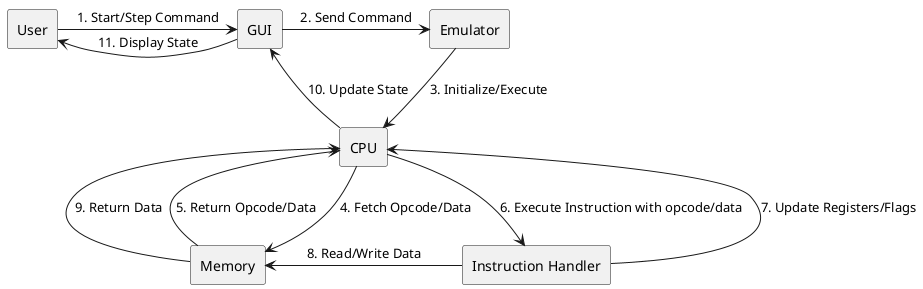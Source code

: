 @startuml
skinparam linestyle ortho

rectangle "User" as user
rectangle "GUI" as gui
rectangle "Emulator" as emulator
rectangle "CPU" as cpu
rectangle "Memory" as memory
rectangle "Instruction Handler" as instructionHandler

user -right-> gui: 1. Start/Step Command
gui -right-> emulator: 2. Send Command
emulator -down-> cpu: 3. Initialize/Execute
cpu -right-> memory: 4. Fetch Opcode/Data
memory -down-> cpu: 5. Return Opcode/Data
cpu -down-> instructionHandler: 6. Execute Instruction with opcode/data
instructionHandler -up-> cpu: 7. Update Registers/Flags
instructionHandler -left-> memory: 8. Read/Write Data
memory -up-> cpu: 9. Return Data
cpu -left-> gui: 10. Update State
gui -left-> user: 11. Display State

@enduml
